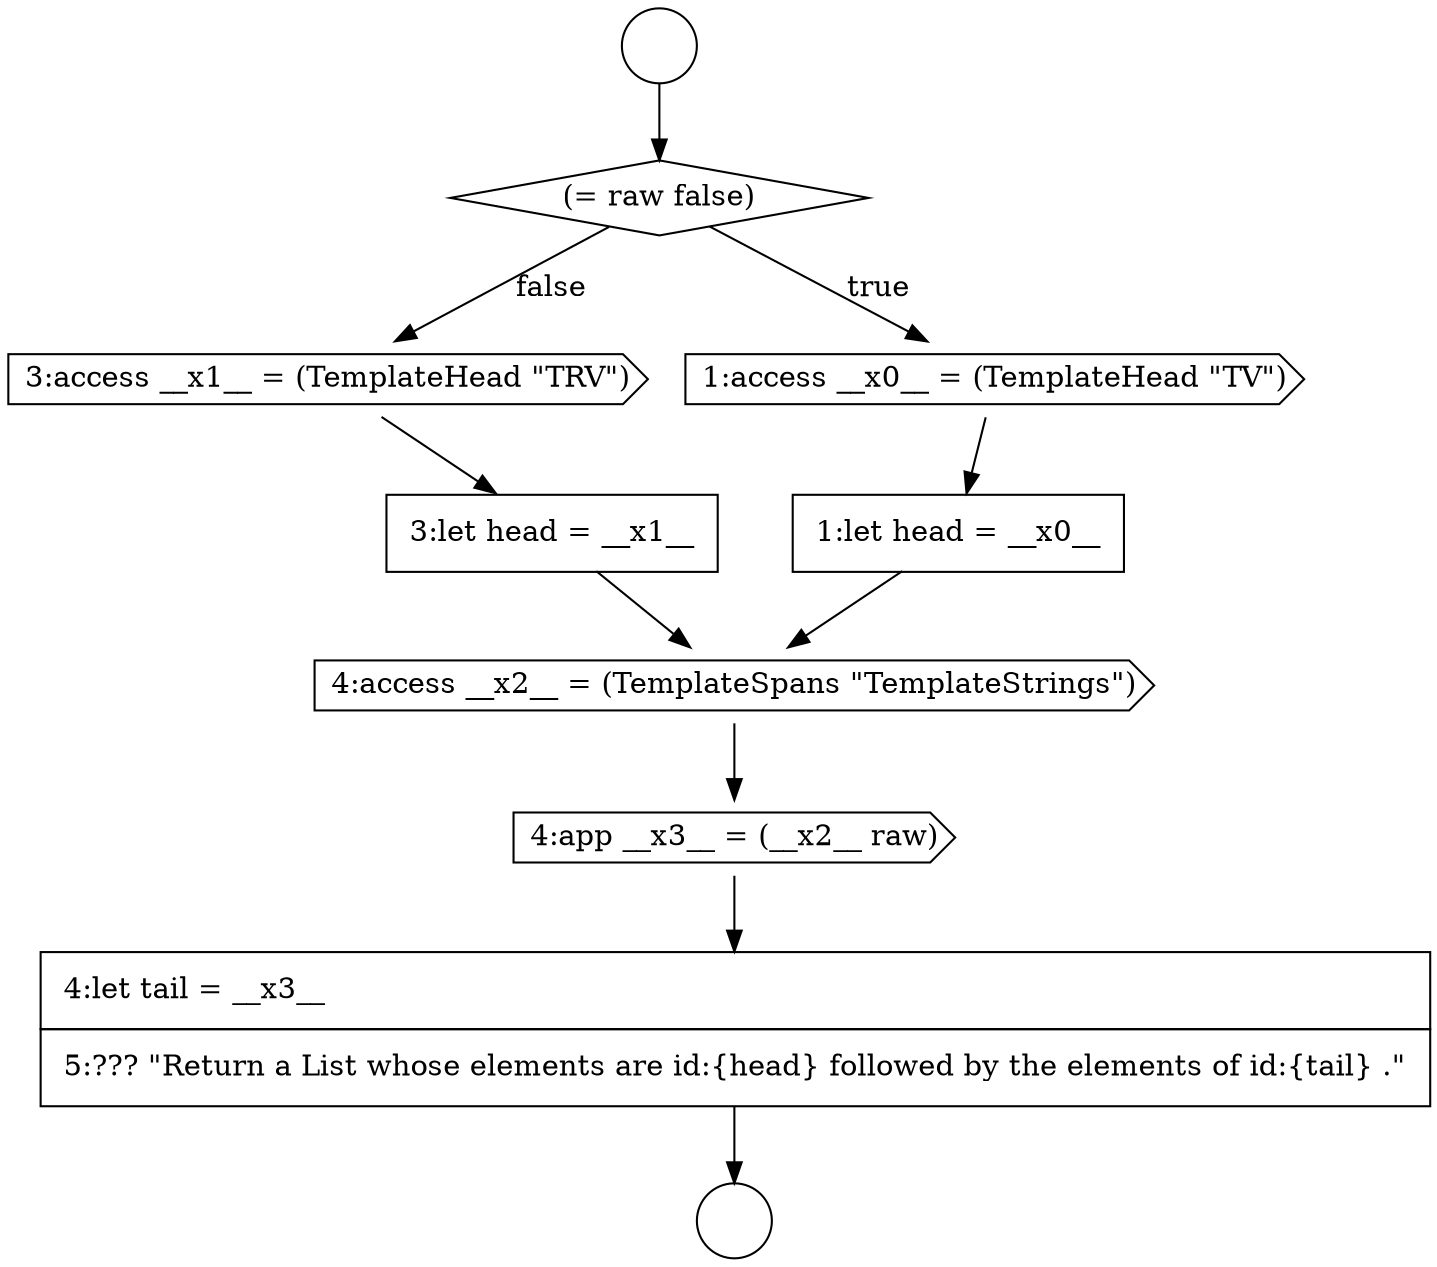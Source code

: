 digraph {
  node4162 [shape=circle label=" " color="black" fillcolor="white" style=filled]
  node4167 [shape=cds, label=<<font color="black">3:access __x1__ = (TemplateHead &quot;TRV&quot;)</font>> color="black" fillcolor="white" style=filled]
  node4163 [shape=circle label=" " color="black" fillcolor="white" style=filled]
  node4171 [shape=none, margin=0, label=<<font color="black">
    <table border="0" cellborder="1" cellspacing="0" cellpadding="10">
      <tr><td align="left">4:let tail = __x3__</td></tr>
      <tr><td align="left">5:??? &quot;Return a List whose elements are id:{head} followed by the elements of id:{tail} .&quot;</td></tr>
    </table>
  </font>> color="black" fillcolor="white" style=filled]
  node4168 [shape=none, margin=0, label=<<font color="black">
    <table border="0" cellborder="1" cellspacing="0" cellpadding="10">
      <tr><td align="left">3:let head = __x1__</td></tr>
    </table>
  </font>> color="black" fillcolor="white" style=filled]
  node4164 [shape=diamond, label=<<font color="black">(= raw false)</font>> color="black" fillcolor="white" style=filled]
  node4169 [shape=cds, label=<<font color="black">4:access __x2__ = (TemplateSpans &quot;TemplateStrings&quot;)</font>> color="black" fillcolor="white" style=filled]
  node4166 [shape=none, margin=0, label=<<font color="black">
    <table border="0" cellborder="1" cellspacing="0" cellpadding="10">
      <tr><td align="left">1:let head = __x0__</td></tr>
    </table>
  </font>> color="black" fillcolor="white" style=filled]
  node4165 [shape=cds, label=<<font color="black">1:access __x0__ = (TemplateHead &quot;TV&quot;)</font>> color="black" fillcolor="white" style=filled]
  node4170 [shape=cds, label=<<font color="black">4:app __x3__ = (__x2__ raw)</font>> color="black" fillcolor="white" style=filled]
  node4170 -> node4171 [ color="black"]
  node4162 -> node4164 [ color="black"]
  node4166 -> node4169 [ color="black"]
  node4165 -> node4166 [ color="black"]
  node4168 -> node4169 [ color="black"]
  node4167 -> node4168 [ color="black"]
  node4164 -> node4165 [label=<<font color="black">true</font>> color="black"]
  node4164 -> node4167 [label=<<font color="black">false</font>> color="black"]
  node4169 -> node4170 [ color="black"]
  node4171 -> node4163 [ color="black"]
}
